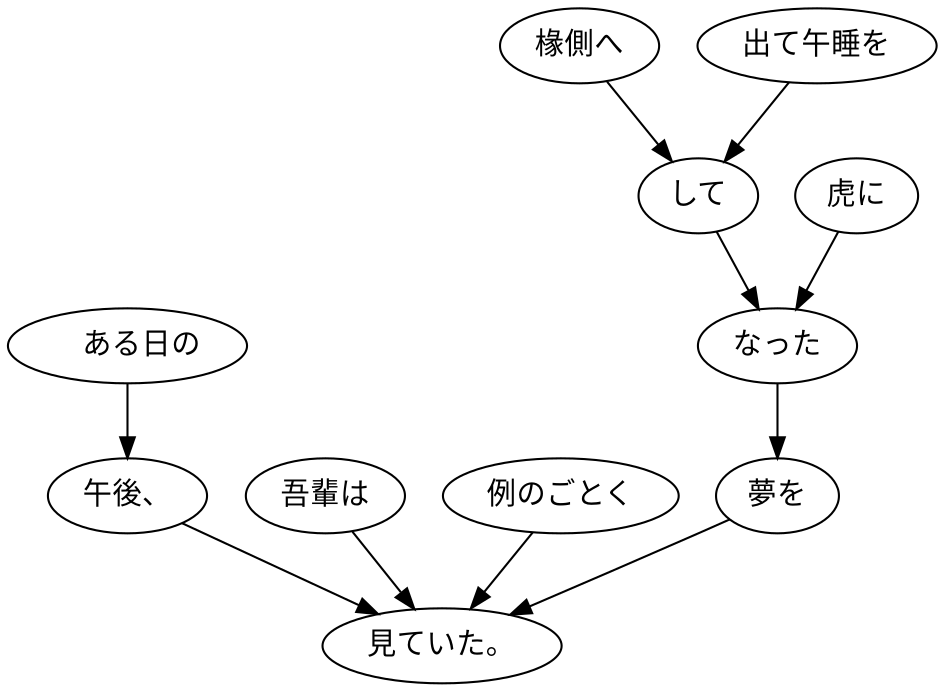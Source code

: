 digraph graph4960 {
	node0 [label="　ある日の"];
	node1 [label="午後、"];
	node2 [label="吾輩は"];
	node3 [label="例のごとく"];
	node4 [label="椽側へ"];
	node5 [label="出て午睡を"];
	node6 [label="して"];
	node7 [label="虎に"];
	node8 [label="なった"];
	node9 [label="夢を"];
	node10 [label="見ていた。"];
	node0 -> node1;
	node1 -> node10;
	node2 -> node10;
	node3 -> node10;
	node4 -> node6;
	node5 -> node6;
	node6 -> node8;
	node7 -> node8;
	node8 -> node9;
	node9 -> node10;
}
